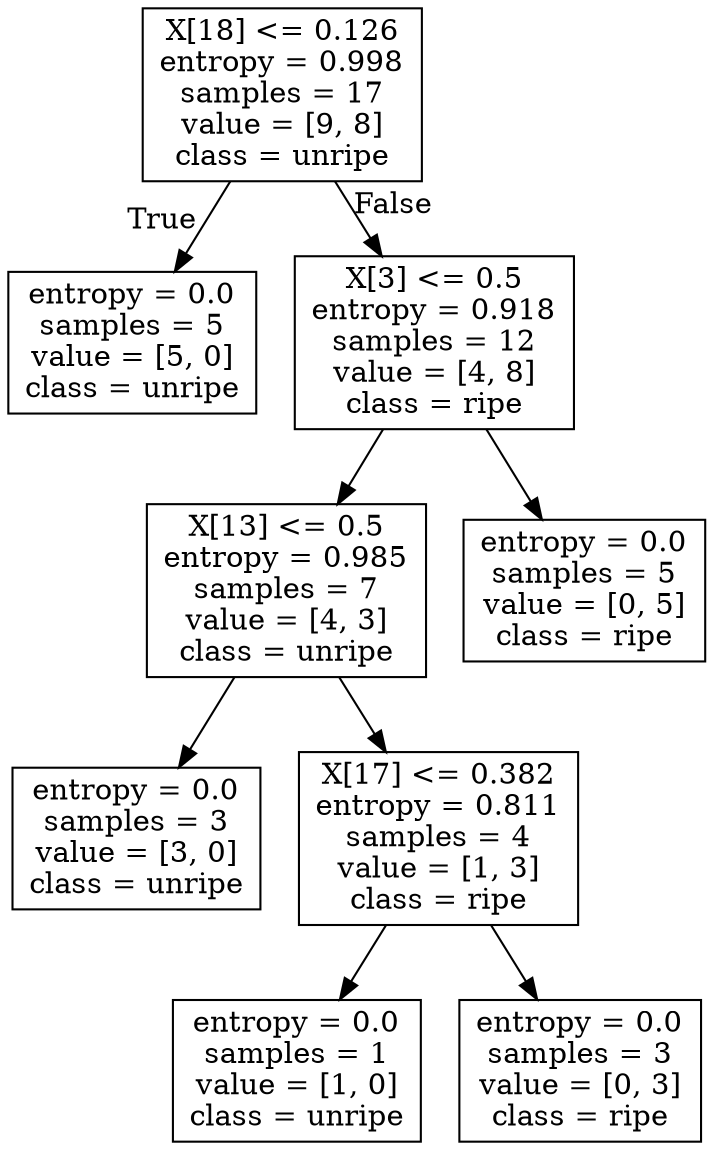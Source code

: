digraph Tree {
node [shape=box] ;
0 [label="X[18] <= 0.126\nentropy = 0.998\nsamples = 17\nvalue = [9, 8]\nclass = unripe"] ;
1 [label="entropy = 0.0\nsamples = 5\nvalue = [5, 0]\nclass = unripe"] ;
0 -> 1 [labeldistance=2.5, labelangle=45, headlabel="True"] ;
2 [label="X[3] <= 0.5\nentropy = 0.918\nsamples = 12\nvalue = [4, 8]\nclass = ripe"] ;
0 -> 2 [labeldistance=2.5, labelangle=-45, headlabel="False"] ;
3 [label="X[13] <= 0.5\nentropy = 0.985\nsamples = 7\nvalue = [4, 3]\nclass = unripe"] ;
2 -> 3 ;
4 [label="entropy = 0.0\nsamples = 3\nvalue = [3, 0]\nclass = unripe"] ;
3 -> 4 ;
5 [label="X[17] <= 0.382\nentropy = 0.811\nsamples = 4\nvalue = [1, 3]\nclass = ripe"] ;
3 -> 5 ;
6 [label="entropy = 0.0\nsamples = 1\nvalue = [1, 0]\nclass = unripe"] ;
5 -> 6 ;
7 [label="entropy = 0.0\nsamples = 3\nvalue = [0, 3]\nclass = ripe"] ;
5 -> 7 ;
8 [label="entropy = 0.0\nsamples = 5\nvalue = [0, 5]\nclass = ripe"] ;
2 -> 8 ;
}